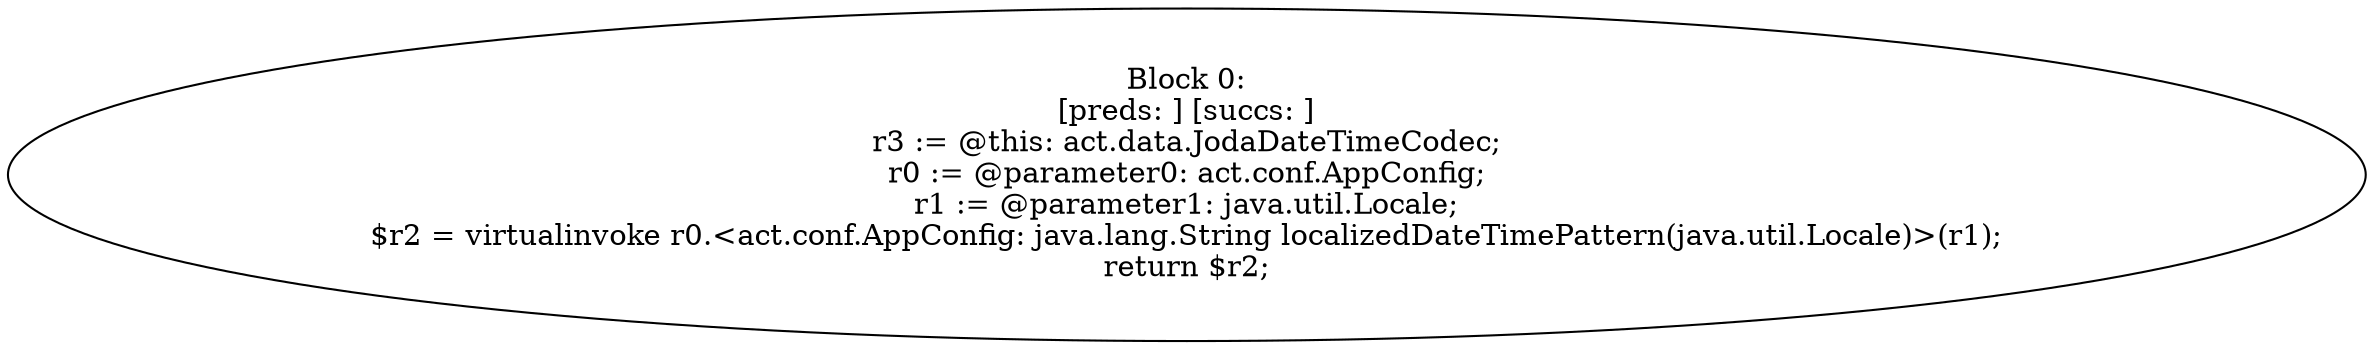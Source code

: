 digraph "unitGraph" {
    "Block 0:
[preds: ] [succs: ]
r3 := @this: act.data.JodaDateTimeCodec;
r0 := @parameter0: act.conf.AppConfig;
r1 := @parameter1: java.util.Locale;
$r2 = virtualinvoke r0.<act.conf.AppConfig: java.lang.String localizedDateTimePattern(java.util.Locale)>(r1);
return $r2;
"
}
